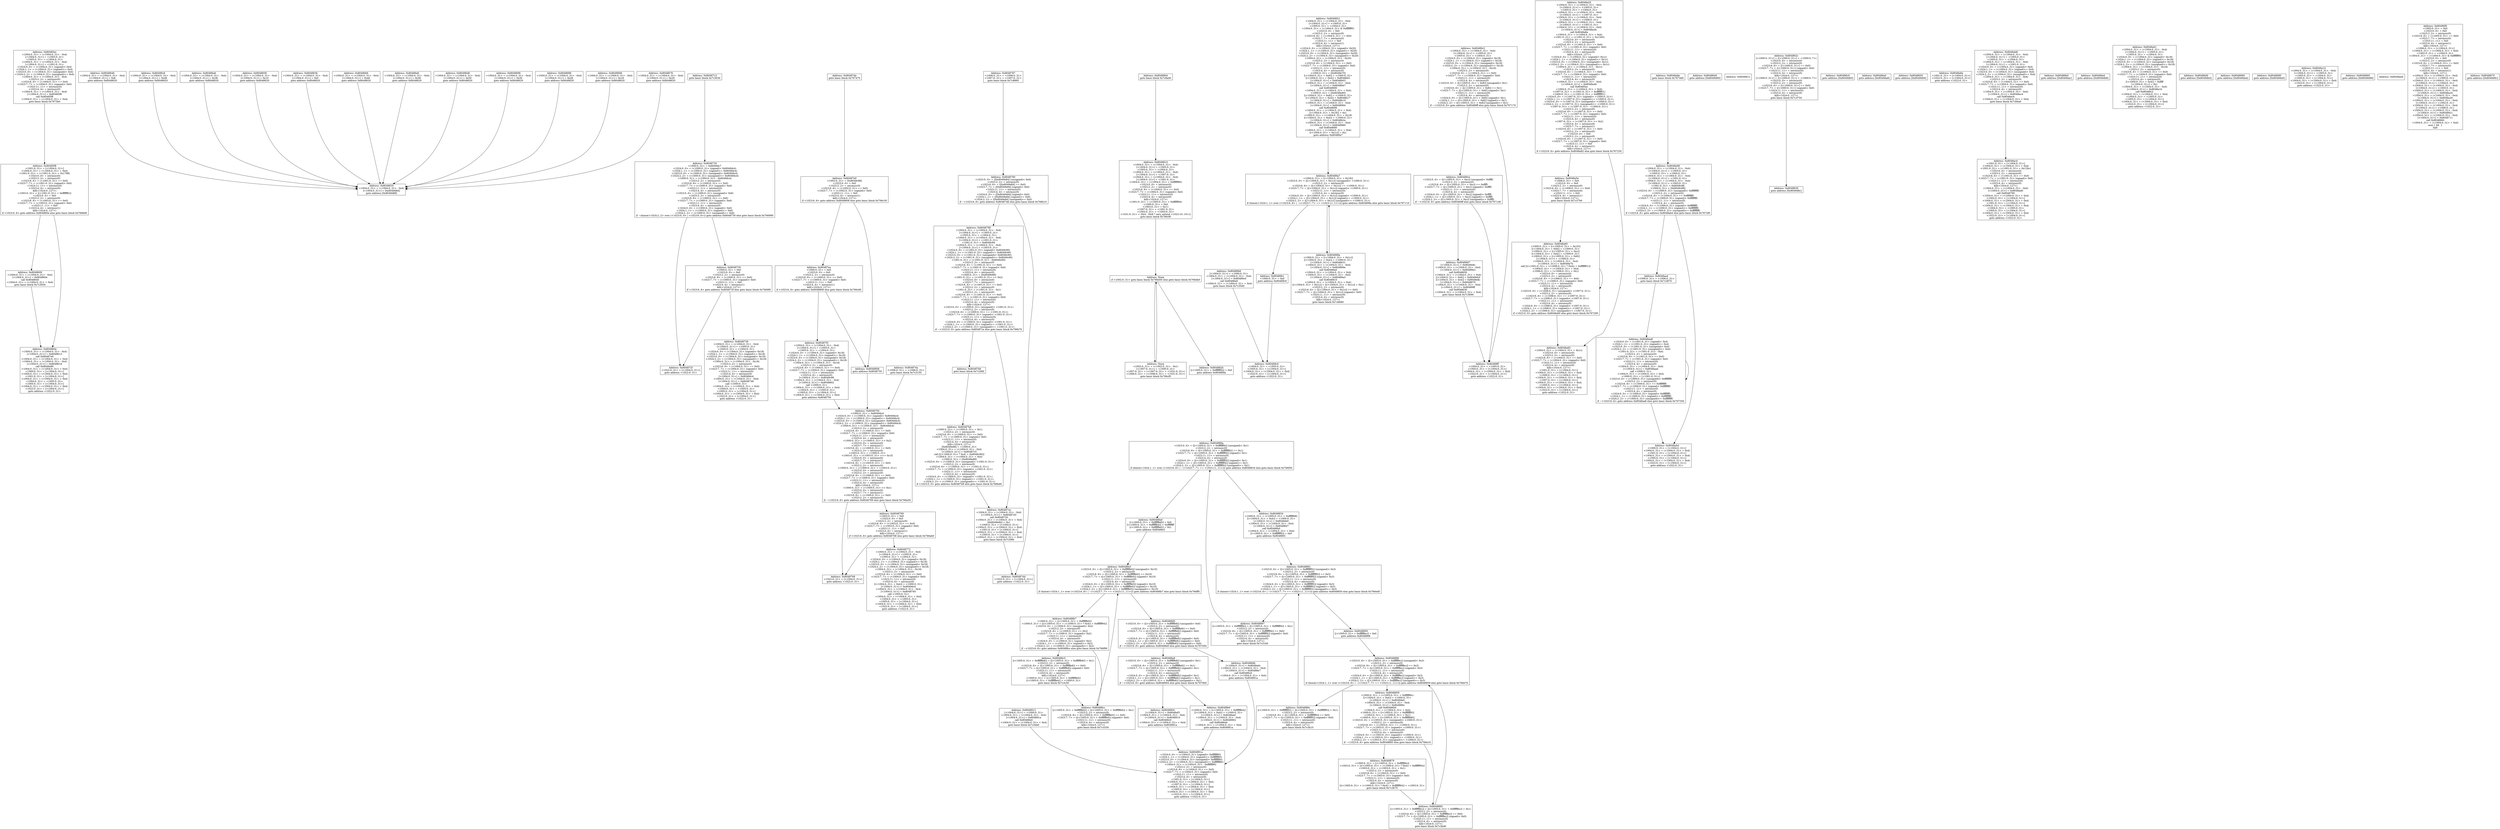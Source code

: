 digraph Program0x757830 {
basicBlock0x766870 [shape=box,label="Address: 0x80485ec\n<1004:0..31> = (<1004:0..31> - 0x4)\n[<1004:0..31>] = <1005:0..31>\n<1005:0..31> = <1004:0..31>\n<1004:0..31> = (<1004:0..31> - 0x4)\n[<1004:0..31>] = <1001:0..31>\n<1024:0..0> = (<1004:0..31> (signed)< 0x4)\n<1024:1..1> = (<1004:0..31> (signed)<= 0x4)\n<1023:0..0> = (<1004:0..31> (unsigned)< 0x4)\n<1024:2..2> = (<1004:0..31> (unsigned)<= 0x4)\n<1004:0..31> = (<1004:0..31> - 0x4)\n<1023:2..2> = intrinsic(0)\n<1023:6..6> = (<1004:0..31> == 0x0)\n<1023:7..7> = (<1004:0..31> (signed)< 0x0)\n<1023:11..11> = intrinsic(0)\n<1023:4..4> = intrinsic(0)\n<1004:0..31> = (<1004:0..31> - 0x4)\n[<1004:0..31>] = 0x80485f8\ncall 0x80485f8\n<1004:0..31> = (<1004:0..31> + 0x4)\ngoto basic block 0x7673b0\n"];
basicBlock0x7668d0 [shape=box,label="Address: 0x8048609\n<1004:0..31> = (<1004:0..31> - 0x4)\n[<1004:0..31>] = 0x804860e\ncall 0x8048640\n<1004:0..31> = (<1004:0..31> + 0x4)\ngoto basic block 0x7c3930\n"];
basicBlock0x766930 [shape=box,label="Address: 0x8048620\n<1004:0..31> = (<1004:0..31> - 0x4)\n[<1004:0..31>] = [0x8049d84]\ngoto address [0x8049d88]\n"];
basicBlock0x766990 [shape=box,label="Address: 0x804872f\n<1022:0..31> = [<1004:0..31>]\ngoto address <1022:0..31>\n"];
basicBlock0x7669f0 [shape=box,label="Address: 0x8048739\n<1004:0..31> = (<1004:0..31> - 0x4)\n[<1004:0..31>] = <1005:0..31>\n<1005:0..31> = <1004:0..31>\n<1024:0..0> = (<1004:0..31> (signed)< 0x18)\n<1024:1..1> = (<1004:0..31> (signed)<= 0x18)\n<1023:0..0> = (<1004:0..31> (unsigned)< 0x18)\n<1024:2..2> = (<1004:0..31> (unsigned)<= 0x18)\n<1004:0..31> = (<1004:0..31> - 0x18)\n<1023:2..2> = intrinsic(0)\n<1023:6..6> = (<1004:0..31> == 0x0)\n<1023:7..7> = (<1004:0..31> (signed)< 0x0)\n<1023:11..11> = intrinsic(0)\n<1023:4..4> = intrinsic(0)\n[<1004:0..31>] = 0x8049dc4\n<1004:0..31> = (<1004:0..31> - 0x4)\n[<1004:0..31>] = 0x8048748\ncall <1000:0..31>\n<1004:0..31> = (<1004:0..31> + 0x4)\n<1004:0..31> = <1005:0..31>\n<1005:0..31> = [<1004:0..31>]\n<1004:0..31> = (<1004:0..31> + 0x4)\n<1022:0..31> = [<1004:0..31>]\ngoto address <1022:0..31>\n"];
basicBlock0x766a50 [shape=box,label="Address: 0x8048768\n<1022:0..31> = [<1004:0..31>]\ngoto address <1022:0..31>\n"];
basicBlock0x766ab0 [shape=box,label="Address: 0x8048772\n<1004:0..31> = (<1004:0..31> - 0x4)\n[<1004:0..31>] = <1005:0..31>\n<1005:0..31> = <1004:0..31>\n<1024:0..0> = (<1004:0..31> (signed)< 0x18)\n<1024:1..1> = (<1004:0..31> (signed)<= 0x18)\n<1023:0..0> = (<1004:0..31> (unsigned)< 0x18)\n<1024:2..2> = (<1004:0..31> (unsigned)<= 0x18)\n<1004:0..31> = (<1004:0..31> - 0x18)\n<1023:2..2> = intrinsic(0)\n<1023:6..6> = (<1004:0..31> == 0x0)\n<1023:7..7> = (<1004:0..31> (signed)< 0x0)\n<1023:11..11> = intrinsic(0)\n<1023:4..4> = intrinsic(0)\n[(<1004:0..31> + 0x4)] = <1000:0..31>\n[<1004:0..31>] = 0x8049dc4\n<1004:0..31> = (<1004:0..31> - 0x4)\n[<1004:0..31>] = 0x8048785\ncall <1003:0..31>\n<1004:0..31> = (<1004:0..31> + 0x4)\n<1004:0..31> = <1005:0..31>\n<1005:0..31> = [<1004:0..31>]\n<1004:0..31> = (<1004:0..31> + 0x4)\n<1022:0..31> = [<1004:0..31>]\ngoto address <1022:0..31>\n"];
basicBlock0x766b10 [shape=box,label="Address: 0x8048799\n<1004:0..31> = (<1004:0..31> - 0x4)\n[<1004:0..31>] = <1005:0..31>\n<1005:0..31> = <1004:0..31>\n<1004:0..31> = (<1004:0..31> - 0x4)\n[<1004:0..31>] = <1001:0..31>\n<1001:0..31> = 0x8049c94\n<1004:0..31> = (<1004:0..31> - 0x4)\n[<1004:0..31>] = <1003:0..31>\n<1024:0..0> = (<1001:0..31> (signed)< 0x8049c90)\n<1024:1..1> = (<1001:0..31> (signed)<= 0x8049c90)\n<1023:0..0> = (<1001:0..31> (unsigned)< 0x8049c90)\n<1024:2..2> = (<1001:0..31> (unsigned)<= 0x8049c90)\n<1001:0..31> = (<1001:0..31> - 0x8049c90)\n<1023:2..2> = intrinsic(0)\n<1023:6..6> = (<1001:0..31> == 0x0)\n<1023:7..7> = (<1001:0..31> (signed)< 0x0)\n<1023:11..11> = intrinsic(0)\n<1023:4..4> = intrinsic(0)\n<1000:0..31> = [0x8049e88]\n<1001:0..31> = (<1001:0..31> >> 0x2)\n<1023:0..0> = intrinsic(0)\n<1023:7..7> = intrinsic(1)\n<1023:6..6> = (<1001:0..31> == 0x0)\n<1023:2..2> = intrinsic(0)\n<1001:0..31> = (<1001:0..31> - 0x1)\n<1023:2..2> = intrinsic(0)\n<1023:6..6> = (<1001:0..31> == 0x0)\n<1023:7..7> = (<1001:0..31> (signed)< 0x0)\n<1023:11..11> = intrinsic(0)\n<1023:4..4> = intrinsic(0)\nkill(<1024:0..127>)\n<1023:0..0> = (<1000:0..31> (unsigned)< <1001:0..31>)\n<1023:2..2> = intrinsic(0)\n<1023:6..6> = (<1000:0..31> == <1001:0..31>)\n<1023:7..7> = (<1000:0..31> (signed)< <1001:0..31>)\n<1023:11..11> = intrinsic(0)\n<1023:4..4> = intrinsic(0)\n<1024:0..0> = (<1000:0..31> (signed)< <1001:0..31>)\n<1024:1..1> = (<1000:0..31> (signed)<= <1001:0..31>)\n<1024:2..2> = (<1000:0..31> (unsigned)<= <1001:0..31>)\nif ~<1023:0..0> goto address 0x80487ce else goto basic block 0x766b70\n"];
basicBlock0x766b70 [shape=box,label="Address: 0x80487b6\ngoto basic block 0x7c2fd0\n"];
basicBlock0x766bd0 [shape=box,label="Address: 0x80487ce\n<1004:0..31> = (<1004:0..31> - 0x4)\n[<1004:0..31>] = 0x80487d3\ncall 0x8048720\n<1004:0..31> = (<1004:0..31> + 0x4)\n[0x8049e84] = 0x1\n<1000:0..31> = [<1004:0..31>]\n<1004:0..31> = (<1004:0..31> + 0x4)\n<1001:0..31> = [<1004:0..31>]\n<1004:0..31> = (<1004:0..31> + 0x4)\n<1005:0..31> = [<1004:0..31>]\n<1004:0..31> = (<1004:0..31> + 0x4)\ngoto basic block 0x7c39f0\n"];
basicBlock0x766c30 [shape=box,label="Address: 0x80487ea\n<1000:0..31> = 0x0\n<1023:0..0> = 0x0\n<1023:2..2> = intrinsic(0)\n<1023:6..6> = (<1000:0..31> == 0x0)\n<1023:7..7> = (<1000:0..31> (signed)< 0x0)\n<1023:11..11> = 0x0\n<1023:4..4> = intrinsic(1)\nkill(<1024:0..127>)\nif <1023:6..6> goto address 0x8048808 else goto basic block 0x766c90\n"];
basicBlock0x766c90 [shape=box,label="Address: 0x80487f3\n<1004:0..31> = (<1004:0..31> - 0x4)\n[<1004:0..31>] = <1005:0..31>\n<1005:0..31> = <1004:0..31>\n<1024:0..0> = (<1004:0..31> (signed)< 0x18)\n<1024:1..1> = (<1004:0..31> (signed)<= 0x18)\n<1023:0..0> = (<1004:0..31> (unsigned)< 0x18)\n<1024:2..2> = (<1004:0..31> (unsigned)<= 0x18)\n<1004:0..31> = (<1004:0..31> - 0x18)\n<1023:2..2> = intrinsic(0)\n<1023:6..6> = (<1004:0..31> == 0x0)\n<1023:7..7> = (<1004:0..31> (signed)< 0x0)\n<1023:11..11> = intrinsic(0)\n<1023:4..4> = intrinsic(0)\n[<1004:0..31>] = 0x8049c98\n<1004:0..31> = (<1004:0..31> - 0x4)\n[<1004:0..31>] = 0x8048802\ncall <1000:0..31>\n<1004:0..31> = (<1004:0..31> + 0x4)\n<1004:0..31> = <1005:0..31>\n<1005:0..31> = [<1004:0..31>]\n<1004:0..31> = (<1004:0..31> + 0x4)\ngoto address 0x8048750\n"];
basicBlock0x766cf0 [shape=box,label="Address: None\nif <1002:0..31> goto basic block 0x766d50 else goto basic block 0x766db0\n"];
basicBlock0x766d50 [shape=box,label="Address: None\n<1002:0..31> = (<1002:0..31> - 0x1)\n[<1007:0..31>] = <1000:0..31>\n<1007:0..31> = (<1007:0..31> + <1031:0..31>)\n<1006:0..31> = (<1006:0..31> + <1031:0..31>)\ngoto basic block 0x766cf0\n"];
basicBlock0x766db0 [shape=box,label="Address: 0x804882b\n[(<1005:0..31> + 0xfffffff4)] = 0x0\ngoto address 0x804889a\n"];
basicBlock0x766e10 [shape=box,label="Address: 0x8048879\n<1000:0..31> = [(<1005:0..31> + 0xffffffdc)]\n<1003:0..31> = [((<1005:0..31> + (<1000:0..31> * 0x4)) + 0xffffff94)]\n<1003:0..31> = (<1003:0..31> + 0x1)\n<1023:2..2> = intrinsic(0)\n<1023:6..6> = (<1003:0..31> == 0x0)\n<1023:7..7> = (<1003:0..31> (signed)< 0x0)\n<1023:11..11> = intrinsic(0)\n<1023:4..4> = intrinsic(0)\nkill(<1024:0..127>)\n[((<1005:0..31> + (<1000:0..31> * 0x4)) + 0xffffff94)] = <1003:0..31>\ngoto basic block 0x7c3b70\n"];
basicBlock0x766e70 [shape=box,label="Address: 0x804888e\n[(<1005:0..31> + 0xfffffff0)] = ([(<1005:0..31> + 0xfffffff0)] + 0x1)\n<1023:2..2> = intrinsic(0)\n<1023:6..6> = ([(<1005:0..31> + 0xfffffff0)] == 0x0)\n<1023:7..7> = ([(<1005:0..31> + 0xfffffff0)] (signed)< 0x0)\n<1023:11..11> = intrinsic(0)\n<1023:4..4> = intrinsic(0)\nkill(<1024:0..127>)\ngoto basic block 0x7c3b10\n"];
basicBlock0x766ed0 [shape=box,label="Address: 0x8048897\n[(<1005:0..31> + 0xfffffff4)] = ([(<1005:0..31> + 0xfffffff4)] + 0x1)\n<1023:2..2> = intrinsic(0)\n<1023:6..6> = ([(<1005:0..31> + 0xfffffff4)] == 0x0)\n<1023:7..7> = ([(<1005:0..31> + 0xfffffff4)] (signed)< 0x0)\n<1023:11..11> = intrinsic(0)\n<1023:4..4> = intrinsic(0)\nkill(<1024:0..127>)\ngoto basic block 0x7c31b0\n"];
basicBlock0x766f30 [shape=box,label="Address: 0x80488a0\n[(<1005:0..31> + 0xffffffe8)] = 0x0\n[(<1005:0..31> + 0xffffffe4)] = 0xffffffff\n[(<1005:0..31> + 0xffffffe0)] = 0x1\ngoto address 0x80488cf\n"];
basicBlock0x766f90 [shape=box,label="Address: 0x80488c3\n[(<1005:0..31> + 0xffffffe8)] = ([(<1005:0..31> + 0xffffffe8)] + 0x1)\n<1023:2..2> = intrinsic(0)\n<1023:6..6> = ([(<1005:0..31> + 0xffffffe8)] == 0x0)\n<1023:7..7> = ([(<1005:0..31> + 0xffffffe8)] (signed)< 0x0)\n<1023:11..11> = intrinsic(0)\n<1023:4..4> = intrinsic(0)\nkill(<1024:0..127>)\n<1000:0..31> = [(<1005:0..31> + 0xffffffe0)]\n[(<1005:0..31> + 0xffffffe4)] = <1000:0..31>\ngoto basic block 0x7c3c30\n"];
basicBlock0x766ff0 [shape=box,label="Address: 0x80488d5\n<1023:0..0> = ([(<1005:0..31> + 0xffffffe8)] (unsigned)< 0x0)\n<1023:2..2> = intrinsic(0)\n<1023:6..6> = ([(<1005:0..31> + 0xffffffe8)] == 0x0)\n<1023:7..7> = ([(<1005:0..31> + 0xffffffe8)] (signed)< 0x0)\n<1023:11..11> = intrinsic(0)\n<1023:4..4> = intrinsic(0)\n<1024:0..0> = ([(<1005:0..31> + 0xffffffe8)] (signed)< 0x0)\n<1024:1..1> = ([(<1005:0..31> + 0xffffffe8)] (signed)<= 0x0)\n<1024:2..2> = ([(<1005:0..31> + 0xffffffe8)] (unsigned)<= 0x0)\nif ~<1023:6..6> goto address 0x80488e9 else goto basic block 0x767050\n"];
basicBlock0x767050 [shape=box,label="Address: 0x80488db\n[<1004:0..31>] = 0x8048adc\n<1004:0..31> = (<1004:0..31> - 0x4)\n[<1004:0..31>] = 0x80488e7\ncall 0x80486c0\n<1004:0..31> = (<1004:0..31> + 0x4)\ngoto address 0x804891a\n"];
basicBlock0x7670b0 [shape=box,label="Address: 0x80488ef\n<1000:0..31> = [(<1005:0..31> + 0xffffffe4)]\n[(<1004:0..31> + 0x4)] = <1000:0..31>\n[<1004:0..31>] = 0x8048aef\n<1004:0..31> = (<1004:0..31> - 0x4)\n[<1004:0..31>] = 0x8048902\ncall 0x80486a0\n<1004:0..31> = (<1004:0..31> + 0x4)\ngoto address 0x804891a\n"];
basicBlock0x767110 [shape=box,label="Address: 0x80489b1\n<1000:0..31> = 0x0\ngoto address 0x80489c0\n"];
basicBlock0x767170 [shape=box,label="Address: 0x80489ce\n<1023:0..0> = ([(<1005:0..31> + 0xc)] (unsigned)< 0xffff)\n<1023:2..2> = intrinsic(0)\n<1023:6..6> = ([(<1005:0..31> + 0xc)] == 0xffff)\n<1023:7..7> = ([(<1005:0..31> + 0xc)] (signed)< 0xffff)\n<1023:11..11> = intrinsic(0)\n<1023:4..4> = intrinsic(0)\n<1024:0..0> = ([(<1005:0..31> + 0xc)] (signed)< 0xffff)\n<1024:1..1> = ([(<1005:0..31> + 0xc)] (signed)<= 0xffff)\n<1024:2..2> = ([(<1005:0..31> + 0xc)] (unsigned)<= 0xffff)\nif ~<1023:6..6> goto address 0x80489ff else goto basic block 0x7671d0\n"];
basicBlock0x7671d0 [shape=box,label="Address: 0x80489d7\n[<1004:0..31>] = 0x8049e8c\n<1004:0..31> = (<1004:0..31> - 0x4)\n[<1004:0..31>] = 0x80489e3\ncall 0x8048650\n<1004:0..31> = (<1004:0..31> + 0x4)\n[(<1004:0..31> + 0x8)] = 0x8049dc0\n[(<1004:0..31> + 0x4)] = 0x8049e8c\n[<1004:0..31>] = 0x8048670\n<1004:0..31> = (<1004:0..31> - 0x4)\n[<1004:0..31>] = 0x80489ff\ncall 0x8048630\n<1004:0..31> = (<1004:0..31> + 0x4)\ngoto basic block 0x7c3690\n"];
basicBlock0x767230 [shape=box,label="Address: 0x8048a5e\n<1006:0..31> = 0x0\n<1023:0..0> = 0x0\n<1023:2..2> = intrinsic(0)\n<1023:6..6> = (<1006:0..31> == 0x0)\n<1023:7..7> = intrinsic(0)\n<1023:11..11> = 0x0\n<1023:4..4> = intrinsic(1)\nkill(<1024:0..127>)\ngoto basic block 0x7c37b0\n"];
basicBlock0x767290 [shape=box,label="Address: 0x8048a82\n<1004:0..31> = (<1004:0..31> + 0x1c)\n<1023:0..0> = intrinsic(0)\n<1023:2..2> = intrinsic(0)\n<1023:6..6> = (<1004:0..31> == 0x0)\n<1023:7..7> = (<1004:0..31> (signed)< 0x0)\n<1023:11..11> = intrinsic(0)\n<1023:4..4> = intrinsic(0)\nkill(<1024:0..127>)\n<1001:0..31> = [<1004:0..31>]\n<1004:0..31> = (<1004:0..31> + 0x4)\n<1006:0..31> = [<1004:0..31>]\n<1004:0..31> = (<1004:0..31> + 0x4)\n<1007:0..31> = [<1004:0..31>]\n<1004:0..31> = (<1004:0..31> + 0x4)\n<1005:0..31> = [<1004:0..31>]\n<1004:0..31> = (<1004:0..31> + 0x4)\n<1022:0..31> = [<1004:0..31>]\ngoto address <1022:0..31>\n"];
basicBlock0x7672f0 [shape=box,label="Address: 0x8048aa4\n<1006:0..31> = <1006:0..31>\ngoto basic block 0x7c3870\n"];
basicBlock0x767350 [shape=box,label="Address: 0x8048ab4\n<1000:0..31> = [<1004:0..31>]\n<1004:0..31> = (<1004:0..31> + 0x4)\n<1001:0..31> = [<1004:0..31>]\n<1004:0..31> = (<1004:0..31> + 0x4)\n<1005:0..31> = [<1004:0..31>]\n<1004:0..31> = (<1004:0..31> + 0x4)\n<1022:0..31> = [<1004:0..31>]\ngoto address <1022:0..31>\n"];
basicBlock0x7673b0 [shape=box,label="Address: 0x80485f8\n<1001:0..31> = [<1004:0..31>]\n<1004:0..31> = (<1004:0..31> + 0x4)\n<1001:0..31> = (<1001:0..31> + 0x1788)\n<1023:0..0> = intrinsic(0)\n<1023:2..2> = intrinsic(0)\n<1023:6..6> = (<1001:0..31> == 0x0)\n<1023:7..7> = (<1001:0..31> (signed)< 0x0)\n<1023:11..11> = intrinsic(0)\n<1023:4..4> = intrinsic(0)\nkill(<1024:0..127>)\n<1003:0..31> = [(<1001:0..31> + 0xfffffffc)]\n<1023:0..0> = 0x0\n<1023:2..2> = intrinsic(0)\n<1023:6..6> = (<1003:0..31> == 0x0)\n<1023:7..7> = (<1003:0..31> (signed)< 0x0)\n<1023:11..11> = 0x0\n<1023:4..4> = intrinsic(1)\nkill(<1024:0..127>)\nif <1023:6..6> goto address 0x804860e else goto basic block 0x7668d0\n"];
basicBlock0x767410 [shape=box,label="Address: 0x8048640\ngoto address [0x8049d90]\n"];
basicBlock0x767470 [shape=box,label="Address: 0x80487e0\n<1002:0..31> = [0x8049c98]\n<1023:0..0> = 0x0\n<1023:2..2> = intrinsic(0)\n<1023:6..6> = (<1002:0..31> == 0x0)\n<1023:7..7> = (<1002:0..31> (signed)< 0x0)\n<1023:11..11> = 0x0\n<1023:4..4> = intrinsic(1)\nkill(<1024:0..127>)\nif <1023:6..6> goto address 0x8048808 else goto basic block 0x766c30\n"];
basicBlock0x7674d0 [shape=box,label="Address: 0x8048a90\n<1004:0..31> = (<1004:0..31> - 0x4)\n[<1004:0..31>] = <1005:0..31>\n<1005:0..31> = <1004:0..31>\n<1004:0..31> = (<1004:0..31> - 0x4)\n[<1004:0..31>] = <1001:0..31>\n<1004:0..31> = (<1004:0..31> - 0x4)\n[<1004:0..31>] = <1003:0..31>\n<1001:0..31> = 0x8049c88\n<1000:0..31> = [0x8049c88]\n<1023:0..0> = (<1000:0..31> (unsigned)< 0xffffffff)\n<1023:2..2> = intrinsic(0)\n<1023:6..6> = (<1000:0..31> == 0xffffffff)\n<1023:7..7> = (<1000:0..31> (signed)< 0xffffffff)\n<1023:11..11> = intrinsic(0)\n<1023:4..4> = intrinsic(0)\n<1024:0..0> = (<1000:0..31> (signed)< 0xffffffff)\n<1024:1..1> = (<1000:0..31> (signed)<= 0xffffffff)\n<1024:2..2> = (<1000:0..31> (unsigned)<= 0xffffffff)\nif <1023:6..6> goto address 0x8048ab4 else goto basic block 0x7672f0\n"];
basicBlock0x767530 [shape=box,label="Address: 0x804861c\n"];
basicBlock0x767590 [shape=box,label="Address: 0x804862c\n[<1000:0..31>] = ([<1000:0..31>] + <1000:0..7>)\n<1023:0..0> = intrinsic(0)\n<1023:2..2> = intrinsic(0)\n<1023:6..6> = ([<1000:0..31>] == 0x0)\n<1023:7..7> = ([<1000:0..31>] (signed)< 0x0)\n<1023:11..11> = intrinsic(0)\n<1023:4..4> = intrinsic(0)\nkill(<1024:0..127>)\n[<1000:0..31>] = ([<1000:0..31>] + <1000:0..7>)\n<1023:0..0> = intrinsic(0)\n<1023:2..2> = intrinsic(0)\n<1023:6..6> = ([<1000:0..31>] == 0x0)\n<1023:7..7> = ([<1000:0..31>] (signed)< 0x0)\n<1023:11..11> = intrinsic(0)\n<1023:4..4> = intrinsic(0)\nkill(<1024:0..127>)\ngoto basic block 0x7c3750\n"];
basicBlock0x7675f0 [shape=box,label="Address: 0x8048730\n<1000:0..31> = 0x0\n<1023:0..0> = 0x0\n<1023:2..2> = intrinsic(0)\n<1023:6..6> = (<1000:0..31> == 0x0)\n<1023:7..7> = (<1000:0..31> (signed)< 0x0)\n<1023:11..11> = 0x0\n<1023:4..4> = intrinsic(1)\nkill(<1024:0..127>)\nif <1023:6..6> goto address 0x804872f else goto basic block 0x7669f0\n"];
basicBlock0x767650 [shape=box,label="Address: 0x804874a\n<1006:0..31> = <1006:0..31>\ngoto basic block 0x7c3150\n"];
basicBlock0x7676b0 [shape=box,label="Address: 0x8048769\n<1003:0..31> = 0x0\n<1023:0..0> = 0x0\n<1023:2..2> = intrinsic(0)\n<1023:6..6> = (<1003:0..31> == 0x0)\n<1023:7..7> = (<1003:0..31> (signed)< 0x0)\n<1023:11..11> = 0x0\n<1023:4..4> = intrinsic(1)\nkill(<1024:0..127>)\nif <1023:6..6> goto address 0x8048768 else goto basic block 0x766ab0\n"];
basicBlock0x7c2f70 [shape=box,label="Address: 0x8048787\n<1006:0..31> = <1006:0..31>\n<1007:0..31> = <1007:0..31>\ngoto basic block 0x7c8860\n"];
basicBlock0x7c2fd0 [shape=box,label="Address: 0x80487b8\n<1000:0..31> = (<1000:0..31> + 0x1)\n<1023:2..2> = intrinsic(0)\n<1023:6..6> = (<1000:0..31> == 0x0)\n<1023:7..7> = (<1000:0..31> (signed)< 0x0)\n<1023:11..11> = intrinsic(0)\n<1023:4..4> = intrinsic(0)\nkill(<1024:0..127>)\n[0x8049e88] = <1000:0..31>\n<1004:0..31> = (<1004:0..31> - 0x4)\n[<1004:0..31>] = 0x80487c5\ncall [((<1000:0..31> * 0x4) + 0x8049c90)]\n<1004:0..31> = (<1004:0..31> + 0x4)\n<1000:0..31> = [0x8049e88]\n<1023:0..0> = (<1000:0..31> (unsigned)< <1001:0..31>)\n<1023:2..2> = intrinsic(0)\n<1023:6..6> = (<1000:0..31> == <1001:0..31>)\n<1023:7..7> = (<1000:0..31> (signed)< <1001:0..31>)\n<1023:11..11> = intrinsic(0)\n<1023:4..4> = intrinsic(0)\n<1024:0..0> = (<1000:0..31> (signed)< <1001:0..31>)\n<1024:1..1> = (<1000:0..31> (signed)<= <1001:0..31>)\n<1024:2..2> = (<1000:0..31> (unsigned)<= <1001:0..31>)\nif <1023:0..0> goto address 0x80487b8 else goto basic block 0x766bd0\n"];
basicBlock0x7c3030 [shape=box,label="Address: 0x8048720\n<1000:0..31> = 0x8049dc7\n<1024:0..0> = (<1000:0..31> (signed)< 0x8049dc4)\n<1024:1..1> = (<1000:0..31> (signed)<= 0x8049dc4)\n<1023:0..0> = (<1000:0..31> (unsigned)< 0x8049dc4)\n<1024:2..2> = (<1000:0..31> (unsigned)<= 0x8049dc4)\n<1000:0..31> = (<1000:0..31> - 0x8049dc4)\n<1023:2..2> = intrinsic(0)\n<1023:6..6> = (<1000:0..31> == 0x0)\n<1023:7..7> = (<1000:0..31> (signed)< 0x0)\n<1023:11..11> = intrinsic(0)\n<1023:4..4> = intrinsic(0)\n<1023:0..0> = (<1000:0..31> (unsigned)< 0x6)\n<1023:2..2> = intrinsic(0)\n<1023:6..6> = (<1000:0..31> == 0x6)\n<1023:7..7> = (<1000:0..31> (signed)< 0x6)\n<1023:11..11> = intrinsic(0)\n<1023:4..4> = intrinsic(0)\n<1024:0..0> = (<1000:0..31> (signed)< 0x6)\n<1024:1..1> = (<1000:0..31> (signed)<= 0x6)\n<1024:2..2> = (<1000:0..31> (unsigned)<= 0x6)\nif ~choice(<1024:2..2> over (<1023:0..0> | <1023:6..6>)) goto address 0x8048730 else goto basic block 0x766990\n"];
basicBlock0x7c3090 [shape=box,label="Address: 0x80487de\ngoto basic block 0x767470\n"];
basicBlock0x7c30f0 [shape=box,label="Address: 0x8048808\ngoto address 0x8048750\n"];
basicBlock0x7c3150 [shape=box,label="Address: 0x8048750\n<1000:0..31> = 0x8049dc4\n<1024:0..0> = (<1000:0..31> (signed)< 0x8049dc4)\n<1024:1..1> = (<1000:0..31> (signed)<= 0x8049dc4)\n<1023:0..0> = (<1000:0..31> (unsigned)< 0x8049dc4)\n<1024:2..2> = (<1000:0..31> (unsigned)<= 0x8049dc4)\n<1000:0..31> = (<1000:0..31> - 0x8049dc4)\n<1023:2..2> = intrinsic(0)\n<1023:6..6> = (<1000:0..31> == 0x0)\n<1023:7..7> = (<1000:0..31> (signed)< 0x0)\n<1023:11..11> = intrinsic(0)\n<1023:4..4> = intrinsic(0)\n<1000:0..31> = (<1000:0..31> >> 0x2)\n<1023:0..0> = intrinsic(0)\n<1023:7..7> = intrinsic(1)\n<1023:6..6> = (<1000:0..31> == 0x0)\n<1023:2..2> = intrinsic(0)\n<1003:0..31> = <1000:0..31>\n<1003:0..31> = (<1003:0..31> >>> 0x1f)\n<1023:0..0> = intrinsic(0)\n<1023:7..7> = intrinsic(1)\n<1023:6..6> = (<1003:0..31> == 0x0)\n<1023:2..2> = intrinsic(0)\n<1000:0..31> = (<1000:0..31> + <1003:0..31>)\n<1023:0..0> = intrinsic(0)\n<1023:2..2> = intrinsic(0)\n<1023:6..6> = (<1000:0..31> == 0x0)\n<1023:7..7> = (<1000:0..31> (signed)< 0x0)\n<1023:11..11> = intrinsic(0)\n<1023:4..4> = intrinsic(0)\nkill(<1024:0..127>)\n<1000:0..31> = (<1000:0..31> >> 0x1)\n<1023:0..0> = intrinsic(0)\n<1023:7..7> = intrinsic(1)\n<1023:6..6> = (<1000:0..31> == 0x0)\n<1023:2..2> = intrinsic(0)\nif ~<1023:6..6> goto address 0x8048769 else goto basic block 0x766a50\n"];
basicBlock0x7c31b0 [shape=box,label="Address: 0x804889a\n<1023:0..0> = ([(<1005:0..31> + 0xfffffff4)] (unsigned)< 0x1)\n<1023:2..2> = intrinsic(0)\n<1023:6..6> = ([(<1005:0..31> + 0xfffffff4)] == 0x1)\n<1023:7..7> = ([(<1005:0..31> + 0xfffffff4)] (signed)< 0x1)\n<1023:11..11> = intrinsic(0)\n<1023:4..4> = intrinsic(0)\n<1024:0..0> = ([(<1005:0..31> + 0xfffffff4)] (signed)< 0x1)\n<1024:1..1> = ([(<1005:0..31> + 0xfffffff4)] (signed)<= 0x1)\n<1024:2..2> = ([(<1005:0..31> + 0xfffffff4)] (unsigned)<= 0x1)\nif choice(<1024:1..1> over (<1023:6..6> | ~(<1023:7..7> == <1023:11..11>))) goto address 0x8048834 else goto basic block 0x766f30\n"];
basicBlock0x7c3210 [shape=box,label="Address: 0x8048834\n<1000:0..31> = (<1005:0..31> + 0xffffffd8)\n[(<1004:0..31> + 0x4)] = <1000:0..31>\n[<1004:0..31>] = 0x8049de0\n<1004:0..31> = (<1004:0..31> - 0x4)\n[<1004:0..31>] = 0x8048847\ncall 0x80486b0\n<1004:0..31> = (<1004:0..31> + 0x4)\n[(<1005:0..31> + 0xfffffff0)] = 0x0\ngoto address 0x8048891\n"];
basicBlock0x7c3270 [shape=box,label="Address: 0x8048859\n<1000:0..31> = (<1005:0..31> + 0xffffffdc)\n[(<1004:0..31> + 0x4)] = <1000:0..31>\n[<1004:0..31>] = 0x8049de0\n<1004:0..31> = (<1004:0..31> - 0x4)\n[<1004:0..31>] = 0x804886c\ncall 0x80486b0\n<1004:0..31> = (<1004:0..31> + 0x4)\n<1000:0..31> = [(<1005:0..31> + 0xfffffff0)]\n<1003:0..31> = (<1000:0..31> + 0x1)\n<1000:0..31> = [(<1005:0..31> + 0xffffffd8)]\n<1023:0..0> = (<1003:0..31> (unsigned)< <1000:0..31>)\n<1023:2..2> = intrinsic(0)\n<1023:6..6> = (<1003:0..31> == <1000:0..31>)\n<1023:7..7> = (<1003:0..31> (signed)< <1000:0..31>)\n<1023:11..11> = intrinsic(0)\n<1023:4..4> = intrinsic(0)\n<1024:0..0> = (<1003:0..31> (signed)< <1000:0..31>)\n<1024:1..1> = (<1003:0..31> (signed)<= <1000:0..31>)\n<1024:2..2> = (<1003:0..31> (unsigned)<= <1000:0..31>)\nif ~<1023:6..6> goto address 0x8048885 else goto basic block 0x766e10\n"];
basicBlock0x7c32d0 [shape=box,label="Address: 0x8048850\n[(<1005:0..31> + 0xffffffec)] = 0x0\ngoto address 0x8048888\n"];
basicBlock0x7c3330 [shape=box,label="Address: 0x80488cf\n<1023:0..0> = ([(<1005:0..31> + 0xffffffe0)] (unsigned)< 0x10)\n<1023:2..2> = intrinsic(0)\n<1023:6..6> = ([(<1005:0..31> + 0xffffffe0)] == 0x10)\n<1023:7..7> = ([(<1005:0..31> + 0xffffffe0)] (signed)< 0x10)\n<1023:11..11> = intrinsic(0)\n<1023:4..4> = intrinsic(0)\n<1024:0..0> = ([(<1005:0..31> + 0xffffffe0)] (signed)< 0x10)\n<1024:1..1> = ([(<1005:0..31> + 0xffffffe0)] (signed)<= 0x10)\n<1024:2..2> = ([(<1005:0..31> + 0xffffffe0)] (unsigned)<= 0x10)\nif choice(<1024:1..1> over (<1023:6..6> | ~(<1023:7..7> == <1023:11..11>))) goto address 0x80488b7 else goto basic block 0x766ff0\n"];
basicBlock0x7c3390 [shape=box,label="Address: 0x80488b7\n<1000:0..31> = [(<1005:0..31> + 0xffffffe0)]\n<1000:0..31> = [((<1005:0..31> + (<1000:0..31> * 0x4)) + 0xffffff94)]\n<1023:0..0> = (<1000:0..31> (unsigned)< 0x2)\n<1023:2..2> = intrinsic(0)\n<1023:6..6> = (<1000:0..31> == 0x2)\n<1023:7..7> = (<1000:0..31> (signed)< 0x2)\n<1023:11..11> = intrinsic(0)\n<1023:4..4> = intrinsic(0)\n<1024:0..0> = (<1000:0..31> (signed)< 0x2)\n<1024:1..1> = (<1000:0..31> (signed)<= 0x2)\n<1024:2..2> = (<1000:0..31> (unsigned)<= 0x2)\nif ~<1023:6..6> goto address 0x80488cc else goto basic block 0x766f90\n"];
basicBlock0x7c33f0 [shape=box,label="Address: 0x80488e9\n<1023:0..0> = ([(<1005:0..31> + 0xffffffe8)] (unsigned)< 0x1)\n<1023:2..2> = intrinsic(0)\n<1023:6..6> = ([(<1005:0..31> + 0xffffffe8)] == 0x1)\n<1023:7..7> = ([(<1005:0..31> + 0xffffffe8)] (signed)< 0x1)\n<1023:11..11> = intrinsic(0)\n<1023:4..4> = intrinsic(0)\n<1024:0..0> = ([(<1005:0..31> + 0xffffffe8)] (signed)< 0x1)\n<1024:1..1> = ([(<1005:0..31> + 0xffffffe8)] (signed)<= 0x1)\n<1024:2..2> = ([(<1005:0..31> + 0xffffffe8)] (unsigned)<= 0x1)\nif ~<1023:6..6> goto address 0x8048904 else goto basic block 0x7670b0\n"];
basicBlock0x7c3450 [shape=box,label="Address: 0x80486c0\ngoto address [0x8049db0]\n"];
basicBlock0x7c34b0 [shape=box,label="Address: 0x804891a\n<1024:0..0> = (<1004:0..31> (signed)< 0xffffff80)\n<1024:1..1> = (<1004:0..31> (signed)<= 0xffffff80)\n<1023:0..0> = (<1004:0..31> (unsigned)< 0xffffff80)\n<1024:2..2> = (<1004:0..31> (unsigned)<= 0xffffff80)\n<1004:0..31> = (<1004:0..31> - 0xffffff80)\n<1023:2..2> = intrinsic(0)\n<1023:6..6> = (<1004:0..31> == 0x0)\n<1023:7..7> = (<1004:0..31> (signed)< 0x0)\n<1023:11..11> = intrinsic(0)\n<1023:4..4> = intrinsic(0)\n<1001:0..31> = [<1004:0..31>]\n<1004:0..31> = (<1004:0..31> + 0x4)\n<1007:0..31> = [<1004:0..31>]\n<1004:0..31> = (<1004:0..31> + 0x4)\n<1005:0..31> = [<1004:0..31>]\n<1004:0..31> = (<1004:0..31> + 0x4)\n<1022:0..31> = [<1004:0..31>]\ngoto address <1022:0..31>\n"];
basicBlock0x7c3510 [shape=box,label="Address: 0x80486a0\ngoto address [0x8049da8]\n"];
basicBlock0x7c3570 [shape=box,label="Address: 0x8048904\n[<1004:0..31>] = 0x8048af3\n<1004:0..31> = (<1004:0..31> - 0x4)\n[<1004:0..31>] = 0x8048910\ncall 0x80486c0\n<1004:0..31> = (<1004:0..31> + 0x4)\ngoto address 0x804891a\n"];
basicBlock0x7c35d0 [shape=box,label="Address: 0x80489c0\n<1004:0..31> = <1005:0..31>\n<1005:0..31> = [<1004:0..31>]\n<1004:0..31> = (<1004:0..31> + 0x4)\n<1022:0..31> = [<1004:0..31>]\ngoto address <1022:0..31>\n"];
basicBlock0x7c3630 [shape=box,label="Address: 0x80489b8\n[<1004:0..31>] = <1000:0..31>\n<1004:0..31> = (<1004:0..31> - 0x4)\n[<1004:0..31>] = 0x80489c0\ncall 0x80486e0\n<1004:0..31> = (<1004:0..31> + 0x4)\ngoto basic block 0x7c35d0\n"];
basicBlock0x7c3690 [shape=box,label="Address: 0x80489ff\n<1004:0..31> = <1005:0..31>\n<1005:0..31> = [<1004:0..31>]\n<1004:0..31> = (<1004:0..31> + 0x4)\n<1022:0..31> = [<1004:0..31>]\ngoto address <1022:0..31>\n"];
basicBlock0x7c36f0 [shape=box,label="Address: 0x8048650\ngoto address [0x8049d94]\n"];
basicBlock0x7c3750 [shape=box,label="Address: 0x8048630\ngoto address [0x8049d8c]\n"];
basicBlock0x7c37b0 [shape=box,label="Address: 0x8048a60\n<1000:0..31> = [(<1005:0..31> + 0x10)]\n[(<1004:0..31> + 0x8)] = <1000:0..31>\n<1000:0..31> = [(<1005:0..31> + 0xc)]\n[(<1004:0..31> + 0x4)] = <1000:0..31>\n<1000:0..31> = [(<1005:0..31> + 0x8)]\n[<1004:0..31>] = <1000:0..31>\n<1004:0..31> = (<1004:0..31> - 0x4)\n[<1004:0..31>] = 0x8048a7b\ncall [((<1001:0..31> + (<1006:0..31> * 0x4)) + 0xffffff01)]\n<1004:0..31> = (<1004:0..31> + 0x4)\n<1006:0..31> = (<1006:0..31> + 0x1)\n<1023:0..0> = intrinsic(0)\n<1023:2..2> = intrinsic(0)\n<1023:6..6> = (<1006:0..31> == 0x0)\n<1023:7..7> = (<1006:0..31> (signed)< 0x0)\n<1023:11..11> = intrinsic(0)\n<1023:4..4> = intrinsic(0)\nkill(<1024:0..127>)\n<1023:0..0> = (<1006:0..31> (unsigned)< <1007:0..31>)\n<1023:2..2> = intrinsic(0)\n<1023:6..6> = (<1006:0..31> == <1007:0..31>)\n<1023:7..7> = (<1006:0..31> (signed)< <1007:0..31>)\n<1023:11..11> = intrinsic(0)\n<1023:4..4> = intrinsic(0)\n<1024:0..0> = (<1006:0..31> (signed)< <1007:0..31>)\n<1024:1..1> = (<1006:0..31> (signed)<= <1007:0..31>)\n<1024:2..2> = (<1006:0..31> (unsigned)<= <1007:0..31>)\nif <1023:0..0> goto address 0x8048a60 else goto basic block 0x767290\n"];
basicBlock0x7c3810 [shape=box,label="Address: 0x8048a8a\n<1001:0..31> = [<1004:0..31>]\n<1022:0..31> = [<1004:0..31>]\ngoto address <1022:0..31>\n"];
basicBlock0x7c3870 [shape=box,label="Address: 0x8048aa8\n<1024:0..0> = (<1001:0..31> (signed)< 0x4)\n<1024:1..1> = (<1001:0..31> (signed)<= 0x4)\n<1023:0..0> = (<1001:0..31> (unsigned)< 0x4)\n<1024:2..2> = (<1001:0..31> (unsigned)<= 0x4)\n<1001:0..31> = (<1001:0..31> - 0x4)\n<1023:2..2> = intrinsic(0)\n<1023:6..6> = (<1001:0..31> == 0x0)\n<1023:7..7> = (<1001:0..31> (signed)< 0x0)\n<1023:11..11> = intrinsic(0)\n<1023:4..4> = intrinsic(0)\n<1004:0..31> = (<1004:0..31> - 0x4)\n[<1004:0..31>] = 0x8048aad\ncall <1000:0..31>\n<1004:0..31> = (<1004:0..31> + 0x4)\n<1000:0..31> = [<1001:0..31>]\n<1023:0..0> = (<1000:0..31> (unsigned)< 0xffffffff)\n<1023:2..2> = intrinsic(0)\n<1023:6..6> = (<1000:0..31> == 0xffffffff)\n<1023:7..7> = (<1000:0..31> (signed)< 0xffffffff)\n<1023:11..11> = intrinsic(0)\n<1023:4..4> = intrinsic(0)\n<1024:0..0> = (<1000:0..31> (signed)< 0xffffffff)\n<1024:1..1> = (<1000:0..31> (signed)<= 0xffffffff)\n<1024:2..2> = (<1000:0..31> (unsigned)<= 0xffffffff)\nif ~<1023:6..6> goto address 0x8048aa8 else goto basic block 0x767350\n"];
basicBlock0x7c38d0 [shape=box,label="Address: 0x8048ab8\n<1004:0..31> = (<1004:0..31> - 0x4)\n[<1004:0..31>] = <1005:0..31>\n<1005:0..31> = <1004:0..31>\n<1004:0..31> = (<1004:0..31> - 0x4)\n[<1004:0..31>] = <1001:0..31>\n<1024:0..0> = (<1004:0..31> (signed)< 0x4)\n<1024:1..1> = (<1004:0..31> (signed)<= 0x4)\n<1023:0..0> = (<1004:0..31> (unsigned)< 0x4)\n<1024:2..2> = (<1004:0..31> (unsigned)<= 0x4)\n<1004:0..31> = (<1004:0..31> - 0x4)\n<1023:2..2> = intrinsic(0)\n<1023:6..6> = (<1004:0..31> == 0x0)\n<1023:7..7> = (<1004:0..31> (signed)< 0x0)\n<1023:11..11> = intrinsic(0)\n<1023:4..4> = intrinsic(0)\n<1004:0..31> = (<1004:0..31> - 0x4)\n[<1004:0..31>] = 0x8048ac4\ncall 0x8048ac4\n<1004:0..31> = (<1004:0..31> + 0x4)\ngoto basic block 0x7c84a0\n"];
basicBlock0x7c3930 [shape=box,label="Address: 0x804860e\n<1004:0..31> = (<1004:0..31> - 0x4)\n[<1004:0..31>] = 0x8048613\ncall 0x80487e0\n<1004:0..31> = (<1004:0..31> + 0x4)\n<1004:0..31> = (<1004:0..31> - 0x4)\n[<1004:0..31>] = 0x8048618\ncall 0x8048a90\n<1004:0..31> = (<1004:0..31> + 0x4)\n<1000:0..31> = [<1004:0..31>]\n<1004:0..31> = (<1004:0..31> + 0x4)\n<1001:0..31> = [<1004:0..31>]\n<1004:0..31> = (<1004:0..31> + 0x4)\n<1004:0..31> = <1005:0..31>\n<1005:0..31> = [<1004:0..31>]\n<1004:0..31> = (<1004:0..31> + 0x4)\n<1022:0..31> = [<1004:0..31>]\ngoto address <1022:0..31>\n"];
basicBlock0x7c3990 [shape=box,label="Address: 0x8048646\n<1004:0..31> = (<1004:0..31> - 0x4)\n[<1004:0..31>] = 0x8\ngoto address 0x8048620\n"];
basicBlock0x7c39f0 [shape=box,label="Address: 0x80487dd\n<1022:0..31> = [<1004:0..31>]\ngoto address <1022:0..31>\n"];
basicBlock0x7c3a50 [shape=box,label="Address: 0x804880d\ngoto basic block 0x7c8a40\n"];
basicBlock0x7c3ab0 [shape=box,label="Address: 0x80486b0\ngoto address [0x8049dac]\n"];
basicBlock0x7c3b10 [shape=box,label="Address: 0x8048891\n<1023:0..0> = ([(<1005:0..31> + 0xfffffff0)] (unsigned)< 0x3)\n<1023:2..2> = intrinsic(0)\n<1023:6..6> = ([(<1005:0..31> + 0xfffffff0)] == 0x3)\n<1023:7..7> = ([(<1005:0..31> + 0xfffffff0)] (signed)< 0x3)\n<1023:11..11> = intrinsic(0)\n<1023:4..4> = intrinsic(0)\n<1024:0..0> = ([(<1005:0..31> + 0xfffffff0)] (signed)< 0x3)\n<1024:1..1> = ([(<1005:0..31> + 0xfffffff0)] (signed)<= 0x3)\n<1024:2..2> = ([(<1005:0..31> + 0xfffffff0)] (unsigned)<= 0x3)\nif choice(<1024:1..1> over (<1023:6..6> | ~(<1023:7..7> == <1023:11..11>))) goto address 0x8048850 else goto basic block 0x766ed0\n"];
basicBlock0x7c3b70 [shape=box,label="Address: 0x8048885\n[(<1005:0..31> + 0xffffffec)] = ([(<1005:0..31> + 0xffffffec)] + 0x1)\n<1023:2..2> = intrinsic(0)\n<1023:6..6> = ([(<1005:0..31> + 0xffffffec)] == 0x0)\n<1023:7..7> = ([(<1005:0..31> + 0xffffffec)] (signed)< 0x0)\n<1023:11..11> = intrinsic(0)\n<1023:4..4> = intrinsic(0)\nkill(<1024:0..127>)\ngoto basic block 0x7c3bd0\n"];
basicBlock0x7c3bd0 [shape=box,label="Address: 0x8048888\n<1023:0..0> = ([(<1005:0..31> + 0xffffffec)] (unsigned)< 0x3)\n<1023:2..2> = intrinsic(0)\n<1023:6..6> = ([(<1005:0..31> + 0xffffffec)] == 0x3)\n<1023:7..7> = ([(<1005:0..31> + 0xffffffec)] (signed)< 0x3)\n<1023:11..11> = intrinsic(0)\n<1023:4..4> = intrinsic(0)\n<1024:0..0> = ([(<1005:0..31> + 0xffffffec)] (signed)< 0x3)\n<1024:1..1> = ([(<1005:0..31> + 0xffffffec)] (signed)<= 0x3)\n<1024:2..2> = ([(<1005:0..31> + 0xffffffec)] (unsigned)<= 0x3)\nif choice(<1024:1..1> over (<1023:6..6> | ~(<1023:7..7> == <1023:11..11>))) goto address 0x8048859 else goto basic block 0x766e70\n"];
basicBlock0x7c3c30 [shape=box,label="Address: 0x80488cc\n[(<1005:0..31> + 0xffffffe0)] = ([(<1005:0..31> + 0xffffffe0)] + 0x1)\n<1023:2..2> = intrinsic(0)\n<1023:6..6> = ([(<1005:0..31> + 0xffffffe0)] == 0x0)\n<1023:7..7> = ([(<1005:0..31> + 0xffffffe0)] (signed)< 0x0)\n<1023:11..11> = intrinsic(0)\n<1023:4..4> = intrinsic(0)\nkill(<1024:0..127>)\ngoto basic block 0x7c3330\n"];
basicBlock0x7c3c90 [shape=box,label="Address: 0x80486c6\n<1004:0..31> = (<1004:0..31> - 0x4)\n[<1004:0..31>] = 0x48\ngoto address 0x8048620\n"];
basicBlock0x7c3cf0 [shape=box,label="Address: 0x8048921\n<1004:0..31> = (<1004:0..31> - 0x4)\n[<1004:0..31>] = <1005:0..31>\n<1005:0..31> = <1004:0..31>\n<1004:0..31> = (<1004:0..31> & 0xfffffff0)\n<1023:0..0> = 0x0\n<1023:2..2> = intrinsic(0)\n<1023:6..6> = (<1004:0..31> == 0x0)\n<1023:7..7> = intrinsic(0)\n<1023:11..11> = 0x0\n<1023:4..4> = intrinsic(1)\nkill(<1024:0..127>)\n<1024:0..0> = (<1004:0..31> (signed)< 0x20)\n<1024:1..1> = (<1004:0..31> (signed)<= 0x20)\n<1023:0..0> = (<1004:0..31> (unsigned)< 0x20)\n<1024:2..2> = (<1004:0..31> (unsigned)<= 0x20)\n<1004:0..31> = (<1004:0..31> - 0x20)\n<1023:2..2> = intrinsic(0)\n<1023:6..6> = (<1004:0..31> == 0x0)\n<1023:7..7> = (<1004:0..31> (signed)< 0x0)\n<1023:11..11> = intrinsic(0)\n<1023:4..4> = intrinsic(0)\n<1000:0..31> = [0x8049e70]\n[(<1004:0..31> + 0x8)] = <1000:0..31>\n[(<1004:0..31> + 0x4)] = 0x8048b01\n[<1004:0..31>] = 0x8048b03\n<1004:0..31> = (<1004:0..31> - 0x4)\n[<1004:0..31>] = 0x8048947\ncall 0x8048690\n<1004:0..31> = (<1004:0..31> + 0x4)\n<1000:0..31> = [0x8049e80]\n[(<1004:0..31> + 0x8)] = <1000:0..31>\n[(<1004:0..31> + 0x4)] = 0x8048b17\n[<1004:0..31>] = 0x8048b19\n<1004:0..31> = (<1004:0..31> - 0x4)\n[<1004:0..31>] = 0x8048964\ncall 0x8048690\n<1004:0..31> = (<1004:0..31> + 0x4)\n[(<1004:0..31> + 0x18)] = 0x1\n<1000:0..31> = (<1004:0..31> + 0x18)\n[(<1004:0..31> + 0x4)] = <1000:0..31>\n[<1004:0..31>] = 0x8048b2e\n<1004:0..31> = (<1004:0..31> - 0x4)\n[<1004:0..31>] = 0x8048980\ncall 0x8048680\n<1004:0..31> = (<1004:0..31> + 0x4)\n[(<1004:0..31> + 0x1c)] = 0x1\ngoto address 0x80489a7\n"];
basicBlock0x7c3d50 [shape=box,label="Address: 0x80486a6\n<1004:0..31> = (<1004:0..31> - 0x4)\n[<1004:0..31>] = 0x38\ngoto address 0x8048620\n"];
basicBlock0x7c3db0 [shape=box,label="Address: 0x8048912\n[<1004:0..31>] = <1000:0..31>\n<1004:0..31> = (<1004:0..31> - 0x4)\n[<1004:0..31>] = 0x804891a\ncall 0x80486e0\n<1004:0..31> = (<1004:0..31> + 0x4)\ngoto basic block 0x7c34b0\n"];
basicBlock0x7c3e10 [shape=box,label="Address: 0x80489c2\n<1004:0..31> = (<1004:0..31> - 0x4)\n[<1004:0..31>] = <1005:0..31>\n<1005:0..31> = <1004:0..31>\n<1024:0..0> = (<1004:0..31> (signed)< 0x18)\n<1024:1..1> = (<1004:0..31> (signed)<= 0x18)\n<1023:0..0> = (<1004:0..31> (unsigned)< 0x18)\n<1024:2..2> = (<1004:0..31> (unsigned)<= 0x18)\n<1004:0..31> = (<1004:0..31> - 0x18)\n<1023:2..2> = intrinsic(0)\n<1023:6..6> = (<1004:0..31> == 0x0)\n<1023:7..7> = (<1004:0..31> (signed)< 0x0)\n<1023:11..11> = intrinsic(0)\n<1023:4..4> = intrinsic(0)\n<1023:0..0> = ([(<1005:0..31> + 0x8)] (unsigned)< 0x1)\n<1023:2..2> = intrinsic(0)\n<1023:6..6> = ([(<1005:0..31> + 0x8)] == 0x1)\n<1023:7..7> = ([(<1005:0..31> + 0x8)] (signed)< 0x1)\n<1023:11..11> = intrinsic(0)\n<1023:4..4> = intrinsic(0)\n<1024:0..0> = ([(<1005:0..31> + 0x8)] (signed)< 0x1)\n<1024:1..1> = ([(<1005:0..31> + 0x8)] (signed)<= 0x1)\n<1024:2..2> = ([(<1005:0..31> + 0x8)] (unsigned)<= 0x1)\nif ~<1023:6..6> goto address 0x80489ff else goto basic block 0x767170\n"];
basicBlock0x7c3e70 [shape=box,label="Address: 0x80486e0\ngoto address [0x8049db8]\n"];
basicBlock0x7c3ed0 [shape=box,label="Address: 0x8048a01\n<1004:0..31> = (<1004:0..31> - 0x4)\n[<1004:0..31>] = <1005:0..31>\n<1005:0..31> = <1004:0..31>\n<1024:0..0> = (<1004:0..31> (signed)< 0x18)\n<1024:1..1> = (<1004:0..31> (signed)<= 0x18)\n<1023:0..0> = (<1004:0..31> (unsigned)< 0x18)\n<1024:2..2> = (<1004:0..31> (unsigned)<= 0x18)\n<1004:0..31> = (<1004:0..31> - 0x18)\n<1023:2..2> = intrinsic(0)\n<1023:6..6> = (<1004:0..31> == 0x0)\n<1023:7..7> = (<1004:0..31> (signed)< 0x0)\n<1023:11..11> = intrinsic(0)\n<1023:4..4> = intrinsic(0)\n[(<1004:0..31> + 0x4)] = 0xffff\n[<1004:0..31>] = 0x1\n<1004:0..31> = (<1004:0..31> - 0x4)\n[<1004:0..31>] = 0x8048a1b\ncall 0x80489c2\n<1004:0..31> = (<1004:0..31> + 0x4)\n<1004:0..31> = <1005:0..31>\n<1005:0..31> = [<1004:0..31>]\n<1004:0..31> = (<1004:0..31> + 0x4)\n<1022:0..31> = [<1004:0..31>]\ngoto address <1022:0..31>\n"];
basicBlock0x7c8380 [shape=box,label="Address: 0x8048656\n<1004:0..31> = (<1004:0..31> - 0x4)\n[<1004:0..31>] = 0x10\ngoto address 0x8048620\n"];
basicBlock0x7c83e0 [shape=box,label="Address: 0x8048636\n<1004:0..31> = (<1004:0..31> - 0x4)\n[<1004:0..31>] = 0x0\ngoto address 0x8048620\n"];
basicBlock0x7c8440 [shape=box,label="Address: 0x8048a8e\ngoto basic block 0x7674d0\n"];
basicBlock0x7c84a0 [shape=box,label="Address: 0x8048ac4\n<1001:0..31> = [<1004:0..31>]\n<1004:0..31> = (<1004:0..31> + 0x4)\n<1001:0..31> = (<1001:0..31> + 0x12bc)\n<1023:0..0> = intrinsic(0)\n<1023:2..2> = intrinsic(0)\n<1023:6..6> = (<1001:0..31> == 0x0)\n<1023:7..7> = (<1001:0..31> (signed)< 0x0)\n<1023:11..11> = intrinsic(0)\n<1023:4..4> = intrinsic(0)\nkill(<1024:0..127>)\n<1004:0..31> = (<1004:0..31> - 0x4)\n[<1004:0..31>] = 0x8048ad0\ncall 0x8048790\n<1004:0..31> = (<1004:0..31> + 0x4)\n<1002:0..31> = [<1004:0..31>]\n<1004:0..31> = (<1004:0..31> + 0x4)\n<1001:0..31> = [<1004:0..31>]\n<1004:0..31> = (<1004:0..31> + 0x4)\n<1004:0..31> = <1005:0..31>\n<1005:0..31> = [<1004:0..31>]\n<1004:0..31> = (<1004:0..31> + 0x4)\n<1022:0..31> = [<1004:0..31>]\ngoto address <1022:0..31>\n"];
basicBlock0x7c8500 [shape=box,label="Address: 0x80486b6\n<1004:0..31> = (<1004:0..31> - 0x4)\n[<1004:0..31>] = 0x40\ngoto address 0x8048620\n"];
basicBlock0x7c8560 [shape=box,label="Address: 0x80486d0\ngoto address [0x8049db4]\n"];
basicBlock0x7c85c0 [shape=box,label="Address: 0x8048690\ngoto address [0x8049da4]\n"];
basicBlock0x7c8620 [shape=box,label="Address: 0x8048680\ngoto address [0x8049da0]\n"];
basicBlock0x7c8680 [shape=box,label="Address: 0x80489a7\n<1000:0..31> = [(<1004:0..31> + 0x18)]\n<1023:0..0> = ([(<1004:0..31> + 0x1c)] (unsigned)< <1000:0..31>)\n<1023:2..2> = intrinsic(0)\n<1023:6..6> = ([(<1004:0..31> + 0x1c)] == <1000:0..31>)\n<1023:7..7> = ([(<1004:0..31> + 0x1c)] (signed)< <1000:0..31>)\n<1023:11..11> = intrinsic(0)\n<1023:4..4> = intrinsic(0)\n<1024:0..0> = ([(<1004:0..31> + 0x1c)] (signed)< <1000:0..31>)\n<1024:1..1> = ([(<1004:0..31> + 0x1c)] (signed)<= <1000:0..31>)\n<1024:2..2> = ([(<1004:0..31> + 0x1c)] (unsigned)<= <1000:0..31>)\nif choice(<1024:1..1> over (<1023:6..6> | ~(<1023:7..7> == <1023:11..11>))) goto address 0x804898a else goto basic block 0x767110\n"];
basicBlock0x7c86e0 [shape=box,label="Address: 0x804898a\n<1000:0..31> = [(<1004:0..31> + 0x1c)]\n[(<1004:0..31> + 0x4)] = <1000:0..31>\n[<1004:0..31>] = 0x8048b31\n<1004:0..31> = (<1004:0..31> - 0x4)\n[<1004:0..31>] = 0x804899e\ncall 0x80486a0\n<1004:0..31> = (<1004:0..31> + 0x4)\n<1004:0..31> = (<1004:0..31> - 0x4)\n[<1004:0..31>] = 0x80489a3\ncall 0x8048810\n<1004:0..31> = (<1004:0..31> + 0x4)\n[(<1004:0..31> + 0x1c)] = ([(<1004:0..31> + 0x1c)] + 0x1)\n<1023:2..2> = intrinsic(0)\n<1023:6..6> = ([(<1004:0..31> + 0x1c)] == 0x0)\n<1023:7..7> = ([(<1004:0..31> + 0x1c)] (signed)< 0x0)\n<1023:11..11> = intrinsic(0)\n<1023:4..4> = intrinsic(0)\nkill(<1024:0..127>)\ngoto basic block 0x7c8680\n"];
basicBlock0x7c8740 [shape=box,label="Address: 0x80486e6\n<1004:0..31> = (<1004:0..31> - 0x4)\n[<1004:0..31>] = 0x58\ngoto address 0x8048620\n"];
basicBlock0x7c87a0 [shape=box,label="Address: 0x8048a1d\n<1004:0..31> = (<1004:0..31> - 0x4)\n[<1004:0..31>] = <1005:0..31>\n<1005:0..31> = <1004:0..31>\n<1005:0..31> = [<1004:0..31>]\n<1004:0..31> = (<1004:0..31> + 0x4)\n<1022:0..31> = [<1004:0..31>]\ngoto address <1022:0..31>\n"];
basicBlock0x7c8800 [shape=box,label="Address: 0x8048660\ngoto address [0x8049d98]\n"];
basicBlock0x7c8860 [shape=box,label="Address: 0x8048790\n<1023:0..0> = ([0x8049e84] (unsigned)< 0x0)\n<1023:2..2> = intrinsic(0)\n<1023:6..6> = ([0x8049e84] == 0x0)\n<1023:7..7> = ([0x8049e84] (signed)< 0x0)\n<1023:11..11> = intrinsic(0)\n<1023:4..4> = intrinsic(0)\n<1024:0..0> = ([0x8049e84] (signed)< 0x0)\n<1024:1..1> = ([0x8049e84] (signed)<= 0x0)\n<1024:2..2> = ([0x8049e84] (unsigned)<= 0x0)\nif ~<1023:6..6> goto address 0x80487dd else goto basic block 0x766b10\n"];
basicBlock0x7c88c0 [shape=box,label="Address: 0x8048ad4\n"];
basicBlock0x7c8920 [shape=box,label="Address: 0x80486d6\n<1004:0..31> = (<1004:0..31> - 0x4)\n[<1004:0..31>] = 0x50\ngoto address 0x8048620\n"];
basicBlock0x7c8980 [shape=box,label="Address: 0x8048696\n<1004:0..31> = (<1004:0..31> - 0x4)\n[<1004:0..31>] = 0x30\ngoto address 0x8048620\n"];
basicBlock0x7c89e0 [shape=box,label="Address: 0x8048686\n<1004:0..31> = (<1004:0..31> - 0x4)\n[<1004:0..31>] = 0x28\ngoto address 0x8048620\n"];
basicBlock0x7c8a40 [shape=box,label="Address: 0x8048810\n<1004:0..31> = (<1004:0..31> - 0x4)\n[<1004:0..31>] = <1005:0..31>\n<1005:0..31> = <1004:0..31>\n<1004:0..31> = (<1004:0..31> - 0x4)\n[<1004:0..31>] = <1007:0..31>\n<1004:0..31> = (<1004:0..31> - 0x4)\n[<1004:0..31>] = <1001:0..31>\n<1004:0..31> = (<1004:0..31> + 0xffffff80)\n<1023:0..0> = intrinsic(0)\n<1023:2..2> = intrinsic(0)\n<1023:6..6> = (<1004:0..31> == 0x0)\n<1023:7..7> = (<1004:0..31> (signed)< 0x0)\n<1023:11..11> = intrinsic(0)\n<1023:4..4> = intrinsic(0)\nkill(<1024:0..127>)\n<1001:0..31> = (<1005:0..31> + 0xffffff94)\n<1000:0..31> = 0x0\n<1003:0..31> = 0x11\n<1007:0..31> = <1001:0..31>\n<1002:0..31> = <1003:0..31>\n<1031:0..31> = (0x4 - (0x8 * zero_extend <1023:10..10>))\ngoto basic block 0x766cf0\n"];
basicBlock0x7c8aa0 [shape=box,label="Address: 0x80486f0\n<1005:0..31> = 0x0\n<1023:0..0> = 0x0\n<1023:2..2> = intrinsic(0)\n<1023:6..6> = (<1005:0..31> == 0x0)\n<1023:7..7> = intrinsic(0)\n<1023:11..11> = 0x0\n<1023:4..4> = intrinsic(1)\nkill(<1024:0..127>)\n<1006:0..31> = [<1004:0..31>]\n<1004:0..31> = (<1004:0..31> + 0x4)\n<1002:0..31> = <1004:0..31>\n<1004:0..31> = (<1004:0..31> & 0xfffffff0)\n<1023:0..0> = 0x0\n<1023:2..2> = intrinsic(0)\n<1023:6..6> = (<1004:0..31> == 0x0)\n<1023:7..7> = intrinsic(0)\n<1023:11..11> = 0x0\n<1023:4..4> = intrinsic(1)\nkill(<1024:0..127>)\n<1004:0..31> = (<1004:0..31> - 0x4)\n[<1004:0..31>] = <1000:0..31>\n<1004:0..31> = (<1004:0..31> - 0x4)\n[<1004:0..31>] = <1004:0..31>\n<1004:0..31> = (<1004:0..31> - 0x4)\n[<1004:0..31>] = <1003:0..31>\n<1004:0..31> = (<1004:0..31> - 0x4)\n[<1004:0..31>] = 0x8048a20\n<1004:0..31> = (<1004:0..31> - 0x4)\n[<1004:0..31>] = 0x8048a30\n<1004:0..31> = (<1004:0..31> - 0x4)\n[<1004:0..31>] = <1002:0..31>\n<1004:0..31> = (<1004:0..31> - 0x4)\n[<1004:0..31>] = <1006:0..31>\n<1004:0..31> = (<1004:0..31> - 0x4)\n[<1004:0..31>] = 0x8048921\n<1004:0..31> = (<1004:0..31> - 0x4)\n[<1004:0..31>] = 0x8048711\ncall 0x8048660\n<1004:0..31> = (<1004:0..31> + 0x4)\nasm { hlt  }\nhalt\n"];
basicBlock0x7c8b00 [shape=box,label="Address: 0x8048a25\n<1004:0..31> = (<1004:0..31> - 0x4)\n[<1004:0..31>] = <1005:0..31>\n<1005:0..31> = <1004:0..31>\n<1004:0..31> = (<1004:0..31> - 0x4)\n[<1004:0..31>] = <1007:0..31>\n<1004:0..31> = (<1004:0..31> - 0x4)\n[<1004:0..31>] = <1006:0..31>\n<1004:0..31> = (<1004:0..31> - 0x4)\n[<1004:0..31>] = <1001:0..31>\n<1004:0..31> = (<1004:0..31> - 0x4)\n[<1004:0..31>] = 0x8048a3b\ncall 0x8048a8a\n<1004:0..31> = (<1004:0..31> + 0x4)\n<1001:0..31> = (<1001:0..31> + 0x1345)\n<1023:0..0> = intrinsic(0)\n<1023:2..2> = intrinsic(0)\n<1023:6..6> = (<1001:0..31> == 0x0)\n<1023:7..7> = (<1001:0..31> (signed)< 0x0)\n<1023:11..11> = intrinsic(0)\n<1023:4..4> = intrinsic(0)\nkill(<1024:0..127>)\n<1024:0..0> = (<1004:0..31> (signed)< 0x1c)\n<1024:1..1> = (<1004:0..31> (signed)<= 0x1c)\n<1023:0..0> = (<1004:0..31> (unsigned)< 0x1c)\n<1024:2..2> = (<1004:0..31> (unsigned)<= 0x1c)\n<1004:0..31> = (<1004:0..31> - 0x1c)\n<1023:2..2> = intrinsic(0)\n<1023:6..6> = (<1004:0..31> == 0x0)\n<1023:7..7> = (<1004:0..31> (signed)< 0x0)\n<1023:11..11> = intrinsic(0)\n<1023:4..4> = intrinsic(0)\n<1004:0..31> = (<1004:0..31> - 0x4)\n[<1004:0..31>] = 0x8048a49\ncall 0x80485ec\n<1004:0..31> = (<1004:0..31> + 0x4)\n<1007:0..31> = (<1001:0..31> + 0xffffff01)\n<1000:0..31> = (<1001:0..31> + 0xffffff01)\n<1024:0..0> = (<1007:0..31> (signed)< <1000:0..31>)\n<1024:1..1> = (<1007:0..31> (signed)<= <1000:0..31>)\n<1023:0..0> = (<1007:0..31> (unsigned)< <1000:0..31>)\n<1024:2..2> = (<1007:0..31> (unsigned)<= <1000:0..31>)\n<1007:0..31> = (<1007:0..31> - <1000:0..31>)\n<1023:2..2> = intrinsic(0)\n<1023:6..6> = (<1007:0..31> == 0x0)\n<1023:7..7> = (<1007:0..31> (signed)< 0x0)\n<1023:11..11> = intrinsic(0)\n<1023:4..4> = intrinsic(0)\n<1007:0..31> = (<1007:0..31> >> 0x2)\n<1023:0..0> = intrinsic(0)\n<1023:7..7> = intrinsic(1)\n<1023:6..6> = (<1007:0..31> == 0x0)\n<1023:2..2> = intrinsic(0)\n<1023:0..0> = 0x0\n<1023:2..2> = intrinsic(0)\n<1023:6..6> = (<1007:0..31> == 0x0)\n<1023:7..7> = (<1007:0..31> (signed)< 0x0)\n<1023:11..11> = 0x0\n<1023:4..4> = intrinsic(1)\nkill(<1024:0..127>)\nif <1023:6..6> goto address 0x8048a82 else goto basic block 0x767230\n"];
basicBlock0x7c8b60 [shape=box,label="Address: 0x8048666\n<1004:0..31> = (<1004:0..31> - 0x4)\n[<1004:0..31>] = 0x18\ngoto address 0x8048620\n"];
basicBlock0x7c8bc0 [shape=box,label="Address: 0x8048712\ngoto basic block 0x7c3030\n"];
basicBlock0x7c8c20 [shape=box,label="Address: 0x8048670\ngoto address [0x8049d9c]\n"];
basicBlock0x7c8c80 [shape=box,label="Address: 0x8048676\n<1004:0..31> = (<1004:0..31> - 0x4)\n[<1004:0..31>] = 0x20\ngoto address 0x8048620\n"];
basicBlock0x7c8b60 -> basicBlock0x766930;
basicBlock0x7c8b00 -> basicBlock0x767290;
basicBlock0x7c8b00 -> basicBlock0x767230;
basicBlock0x7c89e0 -> basicBlock0x766930;
basicBlock0x7c8980 -> basicBlock0x766930;
basicBlock0x7c8860 -> basicBlock0x7c39f0;
basicBlock0x7c8860 -> basicBlock0x766b10;
basicBlock0x7c8740 -> basicBlock0x766930;
basicBlock0x7c86e0 -> basicBlock0x7c8680;
basicBlock0x7c8680 -> basicBlock0x7c86e0;
basicBlock0x7c8680 -> basicBlock0x767110;
basicBlock0x7c8500 -> basicBlock0x766930;
basicBlock0x7c8440 -> basicBlock0x7674d0;
basicBlock0x7c83e0 -> basicBlock0x766930;
basicBlock0x7c3db0 -> basicBlock0x7c34b0;
basicBlock0x7c3d50 -> basicBlock0x766930;
basicBlock0x7c3b10 -> basicBlock0x7c32d0;
basicBlock0x7c3b10 -> basicBlock0x766ed0;
basicBlock0x7c3bd0 -> basicBlock0x7c3270;
basicBlock0x7c3bd0 -> basicBlock0x766e70;
basicBlock0x7c3990 -> basicBlock0x766930;
basicBlock0x7c3870 -> basicBlock0x7c3870;
basicBlock0x7c3870 -> basicBlock0x767350;
basicBlock0x7c3c30 -> basicBlock0x7c3330;
basicBlock0x7c3630 -> basicBlock0x7c35d0;
basicBlock0x7c3570 -> basicBlock0x7c34b0;
basicBlock0x7c33f0 -> basicBlock0x7c3570;
basicBlock0x7c33f0 -> basicBlock0x7670b0;
basicBlock0x7c37b0 -> basicBlock0x7c37b0;
basicBlock0x7c37b0 -> basicBlock0x767290;
basicBlock0x7c3390 -> basicBlock0x7c3c30;
basicBlock0x7c3390 -> basicBlock0x766f90;
basicBlock0x7c3210 -> basicBlock0x7c3b10;
basicBlock0x7c3e10 -> basicBlock0x7c3690;
basicBlock0x7c3e10 -> basicBlock0x767170;
basicBlock0x7c3150 -> basicBlock0x7676b0;
basicBlock0x7c3150 -> basicBlock0x766a50;
basicBlock0x7c30f0 -> basicBlock0x7c3150;
basicBlock0x7c3c90 -> basicBlock0x766930;
basicBlock0x7c8920 -> basicBlock0x766930;
basicBlock0x7c3090 -> basicBlock0x767470;
basicBlock0x7c31b0 -> basicBlock0x7c3210;
basicBlock0x7c31b0 -> basicBlock0x766f30;
basicBlock0x7676b0 -> basicBlock0x766a50;
basicBlock0x7676b0 -> basicBlock0x766ab0;
basicBlock0x767590 -> basicBlock0x7c3750;
basicBlock0x7674d0 -> basicBlock0x767350;
basicBlock0x7674d0 -> basicBlock0x7672f0;
basicBlock0x767470 -> basicBlock0x7c30f0;
basicBlock0x767470 -> basicBlock0x766c30;
basicBlock0x7c38d0 -> basicBlock0x7c84a0;
basicBlock0x7673b0 -> basicBlock0x7c3930;
basicBlock0x7673b0 -> basicBlock0x7668d0;
basicBlock0x7672f0 -> basicBlock0x7c3870;
basicBlock0x767230 -> basicBlock0x7c37b0;
basicBlock0x7c3270 -> basicBlock0x7c3b70;
basicBlock0x7c3270 -> basicBlock0x766e10;
basicBlock0x767170 -> basicBlock0x7c3690;
basicBlock0x767170 -> basicBlock0x7671d0;
basicBlock0x7c3cf0 -> basicBlock0x7c8680;
basicBlock0x7c2f70 -> basicBlock0x7c8860;
basicBlock0x7c8c80 -> basicBlock0x766930;
basicBlock0x7671d0 -> basicBlock0x7c3690;
basicBlock0x7c8bc0 -> basicBlock0x7c3030;
basicBlock0x766f90 -> basicBlock0x7c3c30;
basicBlock0x767050 -> basicBlock0x7c34b0;
basicBlock0x766e70 -> basicBlock0x7c3b10;
basicBlock0x767110 -> basicBlock0x7c35d0;
basicBlock0x766ed0 -> basicBlock0x7c31b0;
basicBlock0x766e10 -> basicBlock0x7c3b70;
basicBlock0x7c3a50 -> basicBlock0x7c8a40;
basicBlock0x766d50 -> basicBlock0x766cf0;
basicBlock0x7c8a40 -> basicBlock0x766cf0;
basicBlock0x766ff0 -> basicBlock0x7c33f0;
basicBlock0x766ff0 -> basicBlock0x767050;
basicBlock0x7670b0 -> basicBlock0x7c34b0;
basicBlock0x7c3330 -> basicBlock0x7c3390;
basicBlock0x7c3330 -> basicBlock0x766ff0;
basicBlock0x766cf0 -> basicBlock0x766d50;
basicBlock0x766cf0 -> basicBlock0x766db0;
basicBlock0x7c8380 -> basicBlock0x766930;
basicBlock0x767650 -> basicBlock0x7c3150;
basicBlock0x766db0 -> basicBlock0x7c31b0;
basicBlock0x766b70 -> basicBlock0x7c2fd0;
basicBlock0x7c3030 -> basicBlock0x7675f0;
basicBlock0x7c3030 -> basicBlock0x766990;
basicBlock0x766bd0 -> basicBlock0x7c39f0;
basicBlock0x7c3b70 -> basicBlock0x7c3bd0;
basicBlock0x766c90 -> basicBlock0x7c3150;
basicBlock0x766b10 -> basicBlock0x766bd0;
basicBlock0x766b10 -> basicBlock0x766b70;
basicBlock0x7c2fd0 -> basicBlock0x7c2fd0;
basicBlock0x7c2fd0 -> basicBlock0x766bd0;
basicBlock0x7668d0 -> basicBlock0x7c3930;
basicBlock0x766f30 -> basicBlock0x7c3330;
basicBlock0x7675f0 -> basicBlock0x766990;
basicBlock0x7675f0 -> basicBlock0x7669f0;
basicBlock0x766c30 -> basicBlock0x7c30f0;
basicBlock0x766c30 -> basicBlock0x766c90;
basicBlock0x766870 -> basicBlock0x7673b0;
basicBlock0x7c32d0 -> basicBlock0x7c3bd0;
}
